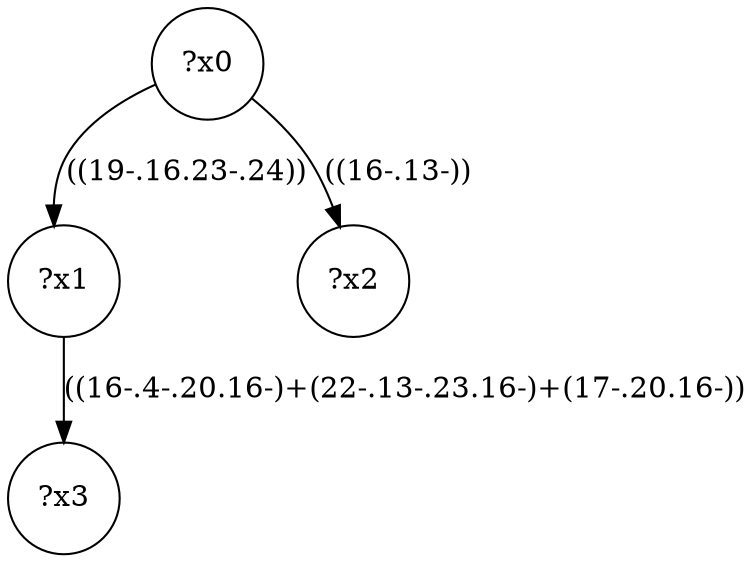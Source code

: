 digraph g {
	x0 [shape=circle, label="?x0"];
	x1 [shape=circle, label="?x1"];
	x0 -> x1 [label="((19-.16.23-.24))"];
	x2 [shape=circle, label="?x2"];
	x0 -> x2 [label="((16-.13-))"];
	x3 [shape=circle, label="?x3"];
	x1 -> x3 [label="((16-.4-.20.16-)+(22-.13-.23.16-)+(17-.20.16-))"];
}
